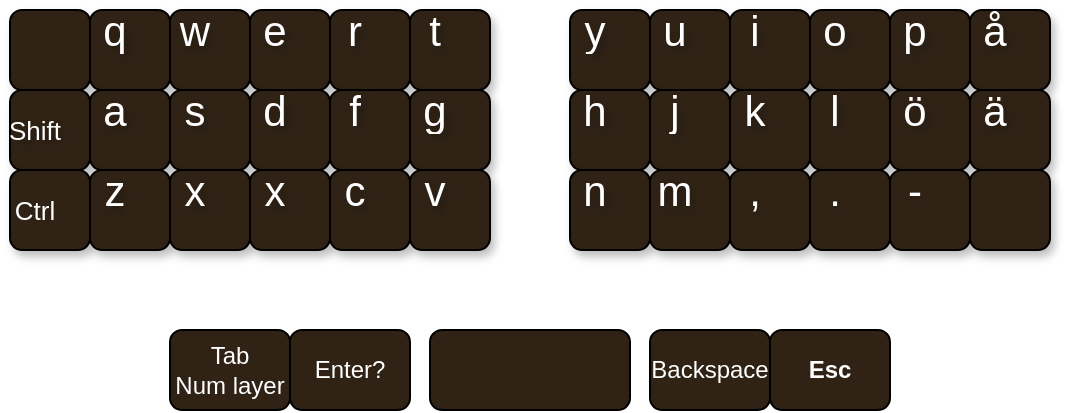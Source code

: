 <mxfile version="24.3.0" type="github">
  <diagram name="Page-1" id="AcdBXCT6u5_wgrTS3Z1p">
    <mxGraphModel dx="1632" dy="994" grid="1" gridSize="10" guides="1" tooltips="1" connect="1" arrows="1" fold="1" page="1" pageScale="1" pageWidth="850" pageHeight="1100" math="0" shadow="0">
      <root>
        <mxCell id="0" />
        <mxCell id="1" parent="0" />
        <mxCell id="7DHi8QPsg7YdEqFhynla-19" value="" style="whiteSpace=wrap;html=1;aspect=fixed;fillColor=#302316;perimeterSpacing=0;rounded=1;shadow=1;textShadow=1;fontSize=21;labelPosition=center;verticalLabelPosition=middle;align=center;verticalAlign=middle;spacingLeft=-15;spacingTop=-20;spacing=0;fontColor=#FFFFFF;" parent="1" vertex="1">
          <mxGeometry x="165" y="110" width="40" height="40" as="geometry" />
        </mxCell>
        <mxCell id="7DHi8QPsg7YdEqFhynla-25" value="&lt;font&gt;q&lt;/font&gt;" style="whiteSpace=wrap;html=1;aspect=fixed;fillColor=#302316;perimeterSpacing=0;rounded=1;shadow=1;textShadow=1;fontSize=21;labelPosition=center;verticalLabelPosition=middle;align=center;verticalAlign=middle;spacingLeft=-15;spacingTop=-20;spacing=0;fontColor=#FFFFFF;" parent="1" vertex="1">
          <mxGeometry x="205" y="110" width="40" height="40" as="geometry" />
        </mxCell>
        <mxCell id="7DHi8QPsg7YdEqFhynla-26" value="&lt;font&gt;w&lt;/font&gt;" style="whiteSpace=wrap;html=1;aspect=fixed;fillColor=#302316;perimeterSpacing=0;rounded=1;shadow=1;textShadow=1;fontSize=21;labelPosition=center;verticalLabelPosition=middle;align=center;verticalAlign=middle;spacingLeft=-15;spacingTop=-20;spacing=0;fontColor=#FFFFFF;" parent="1" vertex="1">
          <mxGeometry x="245" y="110" width="40" height="40" as="geometry" />
        </mxCell>
        <mxCell id="7DHi8QPsg7YdEqFhynla-27" value="e" style="whiteSpace=wrap;html=1;aspect=fixed;fillColor=#302316;perimeterSpacing=0;rounded=1;shadow=1;textShadow=1;fontSize=21;labelPosition=center;verticalLabelPosition=middle;align=center;verticalAlign=middle;spacingLeft=-15;spacingTop=-20;spacing=0;fontColor=#FFFFFF;" parent="1" vertex="1">
          <mxGeometry x="285" y="110" width="40" height="40" as="geometry" />
        </mxCell>
        <mxCell id="7DHi8QPsg7YdEqFhynla-28" value="&lt;font&gt;r&lt;/font&gt;" style="whiteSpace=wrap;html=1;aspect=fixed;fillColor=#302316;perimeterSpacing=0;rounded=1;shadow=1;textShadow=1;fontSize=21;labelPosition=center;verticalLabelPosition=middle;align=center;verticalAlign=middle;spacingLeft=-15;spacingTop=-20;spacing=0;fontColor=#FFFFFF;" parent="1" vertex="1">
          <mxGeometry x="325" y="110" width="40" height="40" as="geometry" />
        </mxCell>
        <mxCell id="7DHi8QPsg7YdEqFhynla-29" value="&lt;font&gt;t&lt;/font&gt;" style="whiteSpace=wrap;html=1;aspect=fixed;fillColor=#302316;perimeterSpacing=0;rounded=1;shadow=1;textShadow=1;fontSize=21;labelPosition=center;verticalLabelPosition=middle;align=center;verticalAlign=middle;spacingLeft=-15;spacingTop=-20;spacing=0;fontColor=#FFFFFF;" parent="1" vertex="1">
          <mxGeometry x="365" y="110" width="40" height="40" as="geometry" />
        </mxCell>
        <mxCell id="7DHi8QPsg7YdEqFhynla-30" value="Shift" style="whiteSpace=wrap;html=1;aspect=fixed;fillColor=#302316;perimeterSpacing=0;rounded=1;shadow=1;textShadow=1;fontSize=13;labelPosition=center;verticalLabelPosition=middle;align=center;verticalAlign=middle;spacingLeft=-15;spacingTop=0;spacing=0;fontColor=#FFFFFF;" parent="1" vertex="1">
          <mxGeometry x="165" y="150" width="40" height="40" as="geometry" />
        </mxCell>
        <mxCell id="7DHi8QPsg7YdEqFhynla-31" value="&lt;font&gt;a&lt;/font&gt;" style="whiteSpace=wrap;html=1;aspect=fixed;fillColor=#302316;perimeterSpacing=0;rounded=1;shadow=1;textShadow=1;fontSize=21;labelPosition=center;verticalLabelPosition=middle;align=center;verticalAlign=middle;spacingLeft=-15;spacingTop=-20;spacing=0;fontColor=#FFFFFF;" parent="1" vertex="1">
          <mxGeometry x="205" y="150" width="40" height="40" as="geometry" />
        </mxCell>
        <mxCell id="7DHi8QPsg7YdEqFhynla-32" value="&lt;font&gt;s&lt;/font&gt;" style="whiteSpace=wrap;html=1;aspect=fixed;fillColor=#302316;perimeterSpacing=0;rounded=1;shadow=1;textShadow=1;fontSize=21;labelPosition=center;verticalLabelPosition=middle;align=center;verticalAlign=middle;spacingLeft=-15;spacingTop=-20;spacing=0;fontColor=#FFFFFF;" parent="1" vertex="1">
          <mxGeometry x="245" y="150" width="40" height="40" as="geometry" />
        </mxCell>
        <mxCell id="7DHi8QPsg7YdEqFhynla-33" value="d" style="whiteSpace=wrap;html=1;aspect=fixed;fillColor=#302316;perimeterSpacing=0;rounded=1;shadow=1;textShadow=1;fontSize=21;labelPosition=center;verticalLabelPosition=middle;align=center;verticalAlign=middle;spacingLeft=-15;spacingTop=-20;spacing=0;fontColor=#FFFFFF;" parent="1" vertex="1">
          <mxGeometry x="285" y="150" width="40" height="40" as="geometry" />
        </mxCell>
        <mxCell id="7DHi8QPsg7YdEqFhynla-34" value="f" style="whiteSpace=wrap;html=1;aspect=fixed;fillColor=#302316;perimeterSpacing=0;rounded=1;shadow=1;textShadow=1;fontSize=21;labelPosition=center;verticalLabelPosition=middle;align=center;verticalAlign=middle;spacingLeft=-15;spacingTop=-20;spacing=0;fontColor=#FFFFFF;" parent="1" vertex="1">
          <mxGeometry x="325" y="150" width="40" height="40" as="geometry" />
        </mxCell>
        <mxCell id="7DHi8QPsg7YdEqFhynla-35" value="&lt;font&gt;g&lt;/font&gt;" style="whiteSpace=wrap;html=1;aspect=fixed;fillColor=#302316;perimeterSpacing=0;rounded=1;shadow=1;textShadow=1;fontSize=21;labelPosition=center;verticalLabelPosition=middle;align=center;verticalAlign=middle;spacingLeft=-15;spacingTop=-20;spacing=0;fontColor=#FFFFFF;" parent="1" vertex="1">
          <mxGeometry x="365" y="150" width="40" height="40" as="geometry" />
        </mxCell>
        <mxCell id="7DHi8QPsg7YdEqFhynla-36" value="&lt;font style=&quot;font-size: 13px;&quot;&gt;Ctrl&lt;/font&gt;" style="whiteSpace=wrap;html=1;aspect=fixed;fillColor=#302316;perimeterSpacing=0;rounded=1;shadow=1;textShadow=0;fontSize=13;labelPosition=center;verticalLabelPosition=middle;align=center;verticalAlign=middle;spacingLeft=-15;spacingTop=0;spacing=0;fontColor=#FFFFFF;" parent="1" vertex="1">
          <mxGeometry x="165" y="190" width="40" height="40" as="geometry" />
        </mxCell>
        <mxCell id="7DHi8QPsg7YdEqFhynla-37" value="&lt;font&gt;z&lt;/font&gt;" style="whiteSpace=wrap;html=1;aspect=fixed;fillColor=#302316;perimeterSpacing=0;rounded=1;shadow=1;textShadow=1;fontSize=21;labelPosition=center;verticalLabelPosition=middle;align=center;verticalAlign=middle;spacingLeft=-15;spacingTop=-20;spacing=0;fontColor=#FFFFFF;" parent="1" vertex="1">
          <mxGeometry x="205" y="190" width="40" height="40" as="geometry" />
        </mxCell>
        <mxCell id="7DHi8QPsg7YdEqFhynla-38" value="&lt;font&gt;x&lt;/font&gt;" style="whiteSpace=wrap;html=1;aspect=fixed;fillColor=#302316;perimeterSpacing=0;rounded=1;shadow=1;textShadow=1;fontSize=21;labelPosition=center;verticalLabelPosition=middle;align=center;verticalAlign=middle;spacingLeft=-15;spacingTop=-20;spacing=0;fontColor=#FFFFFF;" parent="1" vertex="1">
          <mxGeometry x="245" y="190" width="40" height="40" as="geometry" />
        </mxCell>
        <mxCell id="7DHi8QPsg7YdEqFhynla-39" value="&lt;font&gt;x&lt;/font&gt;" style="whiteSpace=wrap;html=1;aspect=fixed;fillColor=#302316;perimeterSpacing=0;rounded=1;shadow=1;textShadow=1;fontSize=21;labelPosition=center;verticalLabelPosition=middle;align=center;verticalAlign=middle;spacingLeft=-15;spacingTop=-20;spacing=0;fontColor=#FFFFFF;" parent="1" vertex="1">
          <mxGeometry x="285" y="190" width="40" height="40" as="geometry" />
        </mxCell>
        <mxCell id="7DHi8QPsg7YdEqFhynla-40" value="c" style="whiteSpace=wrap;html=1;aspect=fixed;fillColor=#302316;perimeterSpacing=0;rounded=1;shadow=1;textShadow=1;fontSize=21;labelPosition=center;verticalLabelPosition=middle;align=center;verticalAlign=middle;spacingLeft=-15;spacingTop=-20;spacing=0;fontColor=#FFFFFF;" parent="1" vertex="1">
          <mxGeometry x="325" y="190" width="40" height="40" as="geometry" />
        </mxCell>
        <mxCell id="7DHi8QPsg7YdEqFhynla-41" value="&lt;font&gt;v&lt;/font&gt;" style="whiteSpace=wrap;html=1;aspect=fixed;fillColor=#302316;perimeterSpacing=0;rounded=1;shadow=1;textShadow=1;fontSize=21;labelPosition=center;verticalLabelPosition=middle;align=center;verticalAlign=middle;spacingLeft=-15;spacingTop=-20;spacing=0;fontColor=#FFFFFF;" parent="1" vertex="1">
          <mxGeometry x="365" y="190" width="40" height="40" as="geometry" />
        </mxCell>
        <mxCell id="7DHi8QPsg7YdEqFhynla-42" value="&lt;font&gt;y&lt;/font&gt;" style="whiteSpace=wrap;html=1;aspect=fixed;fillColor=#302316;perimeterSpacing=0;rounded=1;shadow=1;textShadow=1;fontSize=21;labelPosition=center;verticalLabelPosition=middle;align=center;verticalAlign=middle;spacingLeft=-15;spacingTop=-20;spacing=0;fontColor=#FFFFFF;" parent="1" vertex="1">
          <mxGeometry x="445" y="110" width="40" height="40" as="geometry" />
        </mxCell>
        <mxCell id="7DHi8QPsg7YdEqFhynla-43" value="&lt;font&gt;u&lt;/font&gt;" style="whiteSpace=wrap;html=1;aspect=fixed;fillColor=#302316;perimeterSpacing=0;rounded=1;shadow=1;textShadow=1;fontSize=21;labelPosition=center;verticalLabelPosition=middle;align=center;verticalAlign=middle;spacingLeft=-15;spacingTop=-20;spacing=0;fontColor=#FFFFFF;" parent="1" vertex="1">
          <mxGeometry x="485" y="110" width="40" height="40" as="geometry" />
        </mxCell>
        <mxCell id="7DHi8QPsg7YdEqFhynla-44" value="&lt;font&gt;i&lt;/font&gt;" style="whiteSpace=wrap;html=1;aspect=fixed;fillColor=#302316;perimeterSpacing=0;rounded=1;shadow=1;textShadow=1;fontSize=21;labelPosition=center;verticalLabelPosition=middle;align=center;verticalAlign=middle;spacingLeft=-15;spacingTop=-20;spacing=0;fontColor=#FFFFFF;" parent="1" vertex="1">
          <mxGeometry x="525" y="110" width="40" height="40" as="geometry" />
        </mxCell>
        <mxCell id="7DHi8QPsg7YdEqFhynla-45" value="o" style="whiteSpace=wrap;html=1;aspect=fixed;fillColor=#302316;perimeterSpacing=0;rounded=1;shadow=1;textShadow=1;fontSize=21;labelPosition=center;verticalLabelPosition=middle;align=center;verticalAlign=middle;spacingLeft=-15;spacingTop=-20;spacing=0;fontColor=#FFFFFF;" parent="1" vertex="1">
          <mxGeometry x="565" y="110" width="40" height="40" as="geometry" />
        </mxCell>
        <mxCell id="7DHi8QPsg7YdEqFhynla-46" value="&lt;font&gt;p&lt;/font&gt;" style="whiteSpace=wrap;html=1;aspect=fixed;fillColor=#302316;perimeterSpacing=0;rounded=1;shadow=1;textShadow=1;fontSize=21;labelPosition=center;verticalLabelPosition=middle;align=center;verticalAlign=middle;spacingLeft=-15;spacingTop=-20;spacing=0;fontColor=#FFFFFF;" parent="1" vertex="1">
          <mxGeometry x="605" y="110" width="40" height="40" as="geometry" />
        </mxCell>
        <mxCell id="7DHi8QPsg7YdEqFhynla-47" value="å" style="whiteSpace=wrap;html=1;aspect=fixed;fillColor=#302316;perimeterSpacing=0;rounded=1;shadow=1;textShadow=1;fontSize=21;labelPosition=center;verticalLabelPosition=middle;align=center;verticalAlign=middle;spacingLeft=-15;spacingTop=-20;spacing=0;fontColor=#FFFFFF;" parent="1" vertex="1">
          <mxGeometry x="645" y="110" width="40" height="40" as="geometry" />
        </mxCell>
        <mxCell id="7DHi8QPsg7YdEqFhynla-48" value="&lt;font&gt;h&lt;/font&gt;" style="whiteSpace=wrap;html=1;aspect=fixed;fillColor=#302316;perimeterSpacing=0;rounded=1;shadow=1;textShadow=1;fontSize=21;labelPosition=center;verticalLabelPosition=middle;align=center;verticalAlign=middle;spacingLeft=-15;spacingTop=-20;spacing=0;fontColor=#FFFFFF;" parent="1" vertex="1">
          <mxGeometry x="445" y="150" width="40" height="40" as="geometry" />
        </mxCell>
        <mxCell id="7DHi8QPsg7YdEqFhynla-49" value="&lt;font&gt;j&lt;/font&gt;" style="whiteSpace=wrap;html=1;aspect=fixed;fillColor=#302316;perimeterSpacing=0;rounded=1;shadow=1;textShadow=1;fontSize=21;labelPosition=center;verticalLabelPosition=middle;align=center;verticalAlign=middle;spacingLeft=-15;spacingTop=-20;spacing=0;fontColor=#FFFFFF;" parent="1" vertex="1">
          <mxGeometry x="485" y="150" width="40" height="40" as="geometry" />
        </mxCell>
        <mxCell id="7DHi8QPsg7YdEqFhynla-50" value="&lt;font&gt;k&lt;/font&gt;" style="whiteSpace=wrap;html=1;aspect=fixed;fillColor=#302316;perimeterSpacing=0;rounded=1;shadow=1;textShadow=1;fontSize=21;labelPosition=center;verticalLabelPosition=middle;align=center;verticalAlign=middle;spacingLeft=-15;spacingTop=-20;spacing=0;fontColor=#FFFFFF;" parent="1" vertex="1">
          <mxGeometry x="525" y="150" width="40" height="40" as="geometry" />
        </mxCell>
        <mxCell id="7DHi8QPsg7YdEqFhynla-51" value="&lt;font&gt;l&lt;/font&gt;" style="whiteSpace=wrap;html=1;aspect=fixed;fillColor=#302316;perimeterSpacing=0;rounded=1;shadow=1;textShadow=1;fontSize=21;labelPosition=center;verticalLabelPosition=middle;align=center;verticalAlign=middle;spacingLeft=-15;spacingTop=-20;spacing=0;fontColor=#FFFFFF;" parent="1" vertex="1">
          <mxGeometry x="565" y="150" width="40" height="40" as="geometry" />
        </mxCell>
        <mxCell id="7DHi8QPsg7YdEqFhynla-52" value="&lt;font&gt;ö&lt;/font&gt;" style="whiteSpace=wrap;html=1;aspect=fixed;fillColor=#302316;perimeterSpacing=0;rounded=1;shadow=1;textShadow=1;fontSize=21;labelPosition=center;verticalLabelPosition=middle;align=center;verticalAlign=middle;spacingLeft=-15;spacingTop=-20;spacing=0;fontColor=#FFFFFF;" parent="1" vertex="1">
          <mxGeometry x="605" y="150" width="40" height="40" as="geometry" />
        </mxCell>
        <mxCell id="7DHi8QPsg7YdEqFhynla-53" value="ä" style="whiteSpace=wrap;html=1;aspect=fixed;fillColor=#302316;perimeterSpacing=0;rounded=1;shadow=1;textShadow=1;fontSize=21;labelPosition=center;verticalLabelPosition=middle;align=center;verticalAlign=middle;spacingLeft=-15;spacingTop=-20;spacing=0;fontColor=#FFFFFF;" parent="1" vertex="1">
          <mxGeometry x="645" y="150" width="40" height="40" as="geometry" />
        </mxCell>
        <mxCell id="7DHi8QPsg7YdEqFhynla-54" value="&lt;font&gt;n&lt;/font&gt;" style="whiteSpace=wrap;html=1;aspect=fixed;fillColor=#302316;perimeterSpacing=0;rounded=1;shadow=1;textShadow=1;fontSize=21;labelPosition=center;verticalLabelPosition=middle;align=center;verticalAlign=middle;spacingLeft=-15;spacingTop=-20;spacing=0;fontColor=#FFFFFF;" parent="1" vertex="1">
          <mxGeometry x="445" y="190" width="40" height="40" as="geometry" />
        </mxCell>
        <mxCell id="7DHi8QPsg7YdEqFhynla-55" value="&lt;font&gt;m&lt;/font&gt;" style="whiteSpace=wrap;html=1;aspect=fixed;fillColor=#302316;perimeterSpacing=0;rounded=1;shadow=1;textShadow=1;fontSize=21;labelPosition=center;verticalLabelPosition=middle;align=center;verticalAlign=middle;spacingLeft=-15;spacingTop=-20;spacing=0;fontColor=#FFFFFF;" parent="1" vertex="1">
          <mxGeometry x="485" y="190" width="40" height="40" as="geometry" />
        </mxCell>
        <mxCell id="7DHi8QPsg7YdEqFhynla-56" value="&lt;font&gt;,&lt;/font&gt;" style="whiteSpace=wrap;html=1;aspect=fixed;fillColor=#302316;perimeterSpacing=0;rounded=1;shadow=1;textShadow=1;fontSize=21;labelPosition=center;verticalLabelPosition=middle;align=center;verticalAlign=middle;spacingLeft=-15;spacingTop=-20;spacing=0;fontColor=#FFFFFF;" parent="1" vertex="1">
          <mxGeometry x="525" y="190" width="40" height="40" as="geometry" />
        </mxCell>
        <mxCell id="7DHi8QPsg7YdEqFhynla-57" value="&lt;font&gt;.&lt;/font&gt;" style="whiteSpace=wrap;html=1;aspect=fixed;fillColor=#302316;perimeterSpacing=0;rounded=1;shadow=1;textShadow=1;fontSize=21;labelPosition=center;verticalLabelPosition=middle;align=center;verticalAlign=middle;spacingLeft=-15;spacingTop=-20;spacing=0;fontColor=#FFFFFF;" parent="1" vertex="1">
          <mxGeometry x="565" y="190" width="40" height="40" as="geometry" />
        </mxCell>
        <mxCell id="7DHi8QPsg7YdEqFhynla-58" value="&lt;font&gt;-&lt;/font&gt;" style="whiteSpace=wrap;html=1;aspect=fixed;fillColor=#302316;perimeterSpacing=0;rounded=1;shadow=1;textShadow=1;fontSize=21;labelPosition=center;verticalLabelPosition=middle;align=center;verticalAlign=middle;spacingLeft=-15;spacingTop=-20;spacing=0;fontColor=#FFFFFF;" parent="1" vertex="1">
          <mxGeometry x="605" y="190" width="40" height="40" as="geometry" />
        </mxCell>
        <mxCell id="7DHi8QPsg7YdEqFhynla-59" value="" style="whiteSpace=wrap;html=1;aspect=fixed;fillColor=#302316;perimeterSpacing=0;rounded=1;shadow=1;textShadow=1;fontSize=21;labelPosition=center;verticalLabelPosition=middle;align=center;verticalAlign=middle;spacingLeft=-15;spacingTop=-20;spacing=0;fontColor=#FFFFFF;" parent="1" vertex="1">
          <mxGeometry x="645" y="190" width="40" height="40" as="geometry" />
        </mxCell>
        <mxCell id="7DHi8QPsg7YdEqFhynla-61" value="&lt;div&gt;Tab&lt;br&gt;Num layer&lt;br&gt;&lt;/div&gt;" style="rounded=1;whiteSpace=wrap;html=1;fillColor=#302316;fontColor=#FFFFFF;" parent="1" vertex="1">
          <mxGeometry x="245" y="270" width="60" height="40" as="geometry" />
        </mxCell>
        <mxCell id="7DHi8QPsg7YdEqFhynla-62" value="Enter?" style="rounded=1;whiteSpace=wrap;html=1;fillColor=#302316;fontColor=#FFFFFF;" parent="1" vertex="1">
          <mxGeometry x="305" y="270" width="60" height="40" as="geometry" />
        </mxCell>
        <mxCell id="7DHi8QPsg7YdEqFhynla-63" value="Backspace" style="rounded=1;whiteSpace=wrap;html=1;fillColor=#302316;fontColor=#FFFFFF;" parent="1" vertex="1">
          <mxGeometry x="485" y="270" width="60" height="40" as="geometry" />
        </mxCell>
        <mxCell id="7DHi8QPsg7YdEqFhynla-64" value="Esc" style="rounded=1;whiteSpace=wrap;html=1;fillColor=#302316;fontStyle=1;fontColor=#FFFFFF;" parent="1" vertex="1">
          <mxGeometry x="545" y="270" width="60" height="40" as="geometry" />
        </mxCell>
        <mxCell id="7DHi8QPsg7YdEqFhynla-65" value="" style="rounded=1;whiteSpace=wrap;html=1;fillColor=#302316;fontColor=#FFFFFF;" parent="1" vertex="1">
          <mxGeometry x="375" y="270" width="100" height="40" as="geometry" />
        </mxCell>
      </root>
    </mxGraphModel>
  </diagram>
</mxfile>
